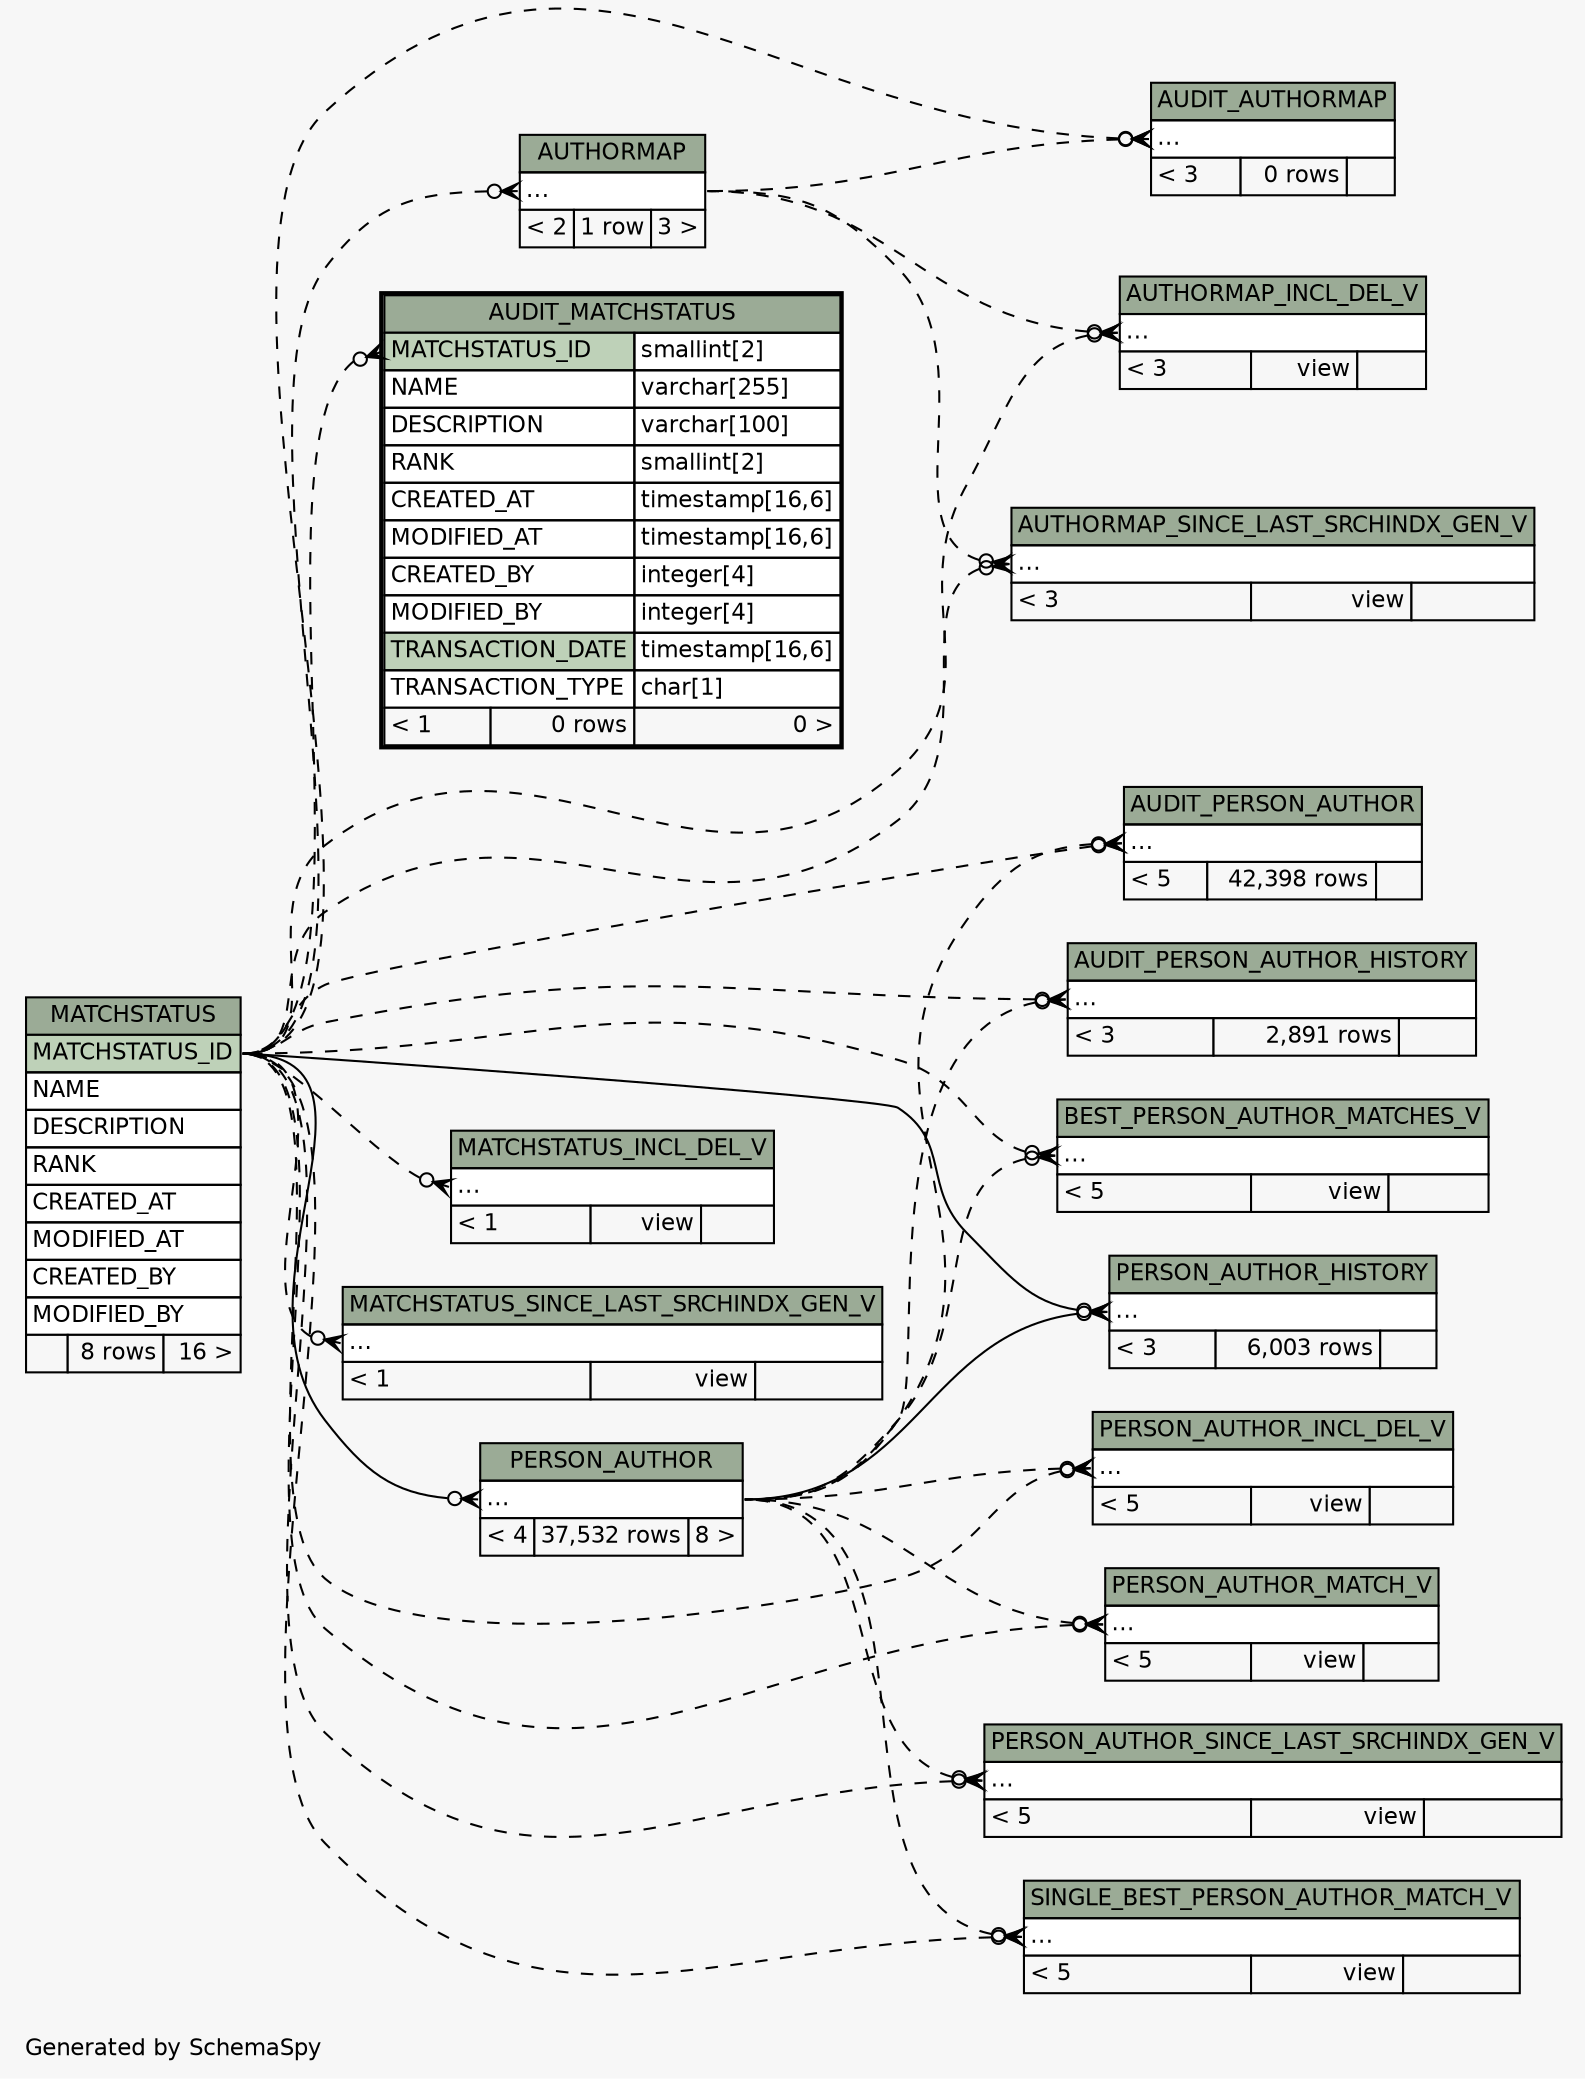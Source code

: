 // dot 2.38.0 on Windows 10 10.0
// SchemaSpy rev Unknown
digraph "impliedTwoDegreesRelationshipsDiagram" {
  graph [
    rankdir="RL"
    bgcolor="#f7f7f7"
    label="\nGenerated by SchemaSpy"
    labeljust="l"
    nodesep="0.18"
    ranksep="0.46"
    fontname="Helvetica"
    fontsize="11"
  ];
  node [
    fontname="Helvetica"
    fontsize="11"
    shape="plaintext"
  ];
  edge [
    arrowsize="0.8"
  ];
  "AUDIT_AUTHORMAP":"elipses":w -> "AUTHORMAP":"elipses":e [arrowhead=none dir=back arrowtail=crowodot style=dashed];
  "AUDIT_AUTHORMAP":"elipses":w -> "MATCHSTATUS":"MATCHSTATUS_ID":e [arrowhead=none dir=back arrowtail=crowodot style=dashed];
  "AUDIT_MATCHSTATUS":"MATCHSTATUS_ID":w -> "MATCHSTATUS":"MATCHSTATUS_ID":e [arrowhead=none dir=back arrowtail=crowodot style=dashed];
  "AUDIT_PERSON_AUTHOR":"elipses":w -> "MATCHSTATUS":"MATCHSTATUS_ID":e [arrowhead=none dir=back arrowtail=crowodot style=dashed];
  "AUDIT_PERSON_AUTHOR":"elipses":w -> "PERSON_AUTHOR":"elipses":e [arrowhead=none dir=back arrowtail=crowodot style=dashed];
  "AUDIT_PERSON_AUTHOR_HISTORY":"elipses":w -> "MATCHSTATUS":"MATCHSTATUS_ID":e [arrowhead=none dir=back arrowtail=crowodot style=dashed];
  "AUDIT_PERSON_AUTHOR_HISTORY":"elipses":w -> "PERSON_AUTHOR":"elipses":e [arrowhead=none dir=back arrowtail=crowodot style=dashed];
  "AUTHORMAP":"elipses":w -> "MATCHSTATUS":"MATCHSTATUS_ID":e [arrowhead=none dir=back arrowtail=crowodot style=dashed];
  "AUTHORMAP_INCL_DEL_V":"elipses":w -> "AUTHORMAP":"elipses":e [arrowhead=none dir=back arrowtail=crowodot style=dashed];
  "AUTHORMAP_INCL_DEL_V":"elipses":w -> "MATCHSTATUS":"MATCHSTATUS_ID":e [arrowhead=none dir=back arrowtail=crowodot style=dashed];
  "AUTHORMAP_SINCE_LAST_SRCHINDX_GEN_V":"elipses":w -> "AUTHORMAP":"elipses":e [arrowhead=none dir=back arrowtail=crowodot style=dashed];
  "AUTHORMAP_SINCE_LAST_SRCHINDX_GEN_V":"elipses":w -> "MATCHSTATUS":"MATCHSTATUS_ID":e [arrowhead=none dir=back arrowtail=crowodot style=dashed];
  "BEST_PERSON_AUTHOR_MATCHES_V":"elipses":w -> "MATCHSTATUS":"MATCHSTATUS_ID":e [arrowhead=none dir=back arrowtail=crowodot style=dashed];
  "BEST_PERSON_AUTHOR_MATCHES_V":"elipses":w -> "PERSON_AUTHOR":"elipses":e [arrowhead=none dir=back arrowtail=crowodot style=dashed];
  "MATCHSTATUS_INCL_DEL_V":"elipses":w -> "MATCHSTATUS":"MATCHSTATUS_ID":e [arrowhead=none dir=back arrowtail=crowodot style=dashed];
  "MATCHSTATUS_SINCE_LAST_SRCHINDX_GEN_V":"elipses":w -> "MATCHSTATUS":"MATCHSTATUS_ID":e [arrowhead=none dir=back arrowtail=crowodot style=dashed];
  "PERSON_AUTHOR":"elipses":w -> "MATCHSTATUS":"MATCHSTATUS_ID":e [arrowhead=none dir=back arrowtail=crowodot];
  "PERSON_AUTHOR_HISTORY":"elipses":w -> "MATCHSTATUS":"MATCHSTATUS_ID":e [arrowhead=none dir=back arrowtail=crowodot];
  "PERSON_AUTHOR_HISTORY":"elipses":w -> "PERSON_AUTHOR":"elipses":e [arrowhead=none dir=back arrowtail=crowodot];
  "PERSON_AUTHOR_INCL_DEL_V":"elipses":w -> "MATCHSTATUS":"MATCHSTATUS_ID":e [arrowhead=none dir=back arrowtail=crowodot style=dashed];
  "PERSON_AUTHOR_INCL_DEL_V":"elipses":w -> "PERSON_AUTHOR":"elipses":e [arrowhead=none dir=back arrowtail=crowodot style=dashed];
  "PERSON_AUTHOR_MATCH_V":"elipses":w -> "MATCHSTATUS":"MATCHSTATUS_ID":e [arrowhead=none dir=back arrowtail=crowodot style=dashed];
  "PERSON_AUTHOR_MATCH_V":"elipses":w -> "PERSON_AUTHOR":"elipses":e [arrowhead=none dir=back arrowtail=crowodot style=dashed];
  "PERSON_AUTHOR_SINCE_LAST_SRCHINDX_GEN_V":"elipses":w -> "MATCHSTATUS":"MATCHSTATUS_ID":e [arrowhead=none dir=back arrowtail=crowodot style=dashed];
  "PERSON_AUTHOR_SINCE_LAST_SRCHINDX_GEN_V":"elipses":w -> "PERSON_AUTHOR":"elipses":e [arrowhead=none dir=back arrowtail=crowodot style=dashed];
  "SINGLE_BEST_PERSON_AUTHOR_MATCH_V":"elipses":w -> "MATCHSTATUS":"MATCHSTATUS_ID":e [arrowhead=none dir=back arrowtail=crowodot style=dashed];
  "SINGLE_BEST_PERSON_AUTHOR_MATCH_V":"elipses":w -> "PERSON_AUTHOR":"elipses":e [arrowhead=none dir=back arrowtail=crowodot style=dashed];
  "AUDIT_AUTHORMAP" [
    label=<
    <TABLE BORDER="0" CELLBORDER="1" CELLSPACING="0" BGCOLOR="#ffffff">
      <TR><TD COLSPAN="3" BGCOLOR="#9bab96" ALIGN="CENTER">AUDIT_AUTHORMAP</TD></TR>
      <TR><TD PORT="elipses" COLSPAN="3" ALIGN="LEFT">...</TD></TR>
      <TR><TD ALIGN="LEFT" BGCOLOR="#f7f7f7">&lt; 3</TD><TD ALIGN="RIGHT" BGCOLOR="#f7f7f7">0 rows</TD><TD ALIGN="RIGHT" BGCOLOR="#f7f7f7">  </TD></TR>
    </TABLE>>
    URL="AUDIT_AUTHORMAP.html"
    tooltip="AUDIT_AUTHORMAP"
  ];
  "AUDIT_MATCHSTATUS" [
    label=<
    <TABLE BORDER="2" CELLBORDER="1" CELLSPACING="0" BGCOLOR="#ffffff">
      <TR><TD COLSPAN="3" BGCOLOR="#9bab96" ALIGN="CENTER">AUDIT_MATCHSTATUS</TD></TR>
      <TR><TD PORT="MATCHSTATUS_ID" COLSPAN="2" BGCOLOR="#bed1b8" ALIGN="LEFT">MATCHSTATUS_ID</TD><TD PORT="MATCHSTATUS_ID.type" ALIGN="LEFT">smallint[2]</TD></TR>
      <TR><TD PORT="NAME" COLSPAN="2" ALIGN="LEFT">NAME</TD><TD PORT="NAME.type" ALIGN="LEFT">varchar[255]</TD></TR>
      <TR><TD PORT="DESCRIPTION" COLSPAN="2" ALIGN="LEFT">DESCRIPTION</TD><TD PORT="DESCRIPTION.type" ALIGN="LEFT">varchar[100]</TD></TR>
      <TR><TD PORT="RANK" COLSPAN="2" ALIGN="LEFT">RANK</TD><TD PORT="RANK.type" ALIGN="LEFT">smallint[2]</TD></TR>
      <TR><TD PORT="CREATED_AT" COLSPAN="2" ALIGN="LEFT">CREATED_AT</TD><TD PORT="CREATED_AT.type" ALIGN="LEFT">timestamp[16,6]</TD></TR>
      <TR><TD PORT="MODIFIED_AT" COLSPAN="2" ALIGN="LEFT">MODIFIED_AT</TD><TD PORT="MODIFIED_AT.type" ALIGN="LEFT">timestamp[16,6]</TD></TR>
      <TR><TD PORT="CREATED_BY" COLSPAN="2" ALIGN="LEFT">CREATED_BY</TD><TD PORT="CREATED_BY.type" ALIGN="LEFT">integer[4]</TD></TR>
      <TR><TD PORT="MODIFIED_BY" COLSPAN="2" ALIGN="LEFT">MODIFIED_BY</TD><TD PORT="MODIFIED_BY.type" ALIGN="LEFT">integer[4]</TD></TR>
      <TR><TD PORT="TRANSACTION_DATE" COLSPAN="2" BGCOLOR="#bed1b8" ALIGN="LEFT">TRANSACTION_DATE</TD><TD PORT="TRANSACTION_DATE.type" ALIGN="LEFT">timestamp[16,6]</TD></TR>
      <TR><TD PORT="TRANSACTION_TYPE" COLSPAN="2" ALIGN="LEFT">TRANSACTION_TYPE</TD><TD PORT="TRANSACTION_TYPE.type" ALIGN="LEFT">char[1]</TD></TR>
      <TR><TD ALIGN="LEFT" BGCOLOR="#f7f7f7">&lt; 1</TD><TD ALIGN="RIGHT" BGCOLOR="#f7f7f7">0 rows</TD><TD ALIGN="RIGHT" BGCOLOR="#f7f7f7">0 &gt;</TD></TR>
    </TABLE>>
    URL="AUDIT_MATCHSTATUS.html"
    tooltip="AUDIT_MATCHSTATUS"
  ];
  "AUDIT_PERSON_AUTHOR" [
    label=<
    <TABLE BORDER="0" CELLBORDER="1" CELLSPACING="0" BGCOLOR="#ffffff">
      <TR><TD COLSPAN="3" BGCOLOR="#9bab96" ALIGN="CENTER">AUDIT_PERSON_AUTHOR</TD></TR>
      <TR><TD PORT="elipses" COLSPAN="3" ALIGN="LEFT">...</TD></TR>
      <TR><TD ALIGN="LEFT" BGCOLOR="#f7f7f7">&lt; 5</TD><TD ALIGN="RIGHT" BGCOLOR="#f7f7f7">42,398 rows</TD><TD ALIGN="RIGHT" BGCOLOR="#f7f7f7">  </TD></TR>
    </TABLE>>
    URL="AUDIT_PERSON_AUTHOR.html"
    tooltip="AUDIT_PERSON_AUTHOR"
  ];
  "AUDIT_PERSON_AUTHOR_HISTORY" [
    label=<
    <TABLE BORDER="0" CELLBORDER="1" CELLSPACING="0" BGCOLOR="#ffffff">
      <TR><TD COLSPAN="3" BGCOLOR="#9bab96" ALIGN="CENTER">AUDIT_PERSON_AUTHOR_HISTORY</TD></TR>
      <TR><TD PORT="elipses" COLSPAN="3" ALIGN="LEFT">...</TD></TR>
      <TR><TD ALIGN="LEFT" BGCOLOR="#f7f7f7">&lt; 3</TD><TD ALIGN="RIGHT" BGCOLOR="#f7f7f7">2,891 rows</TD><TD ALIGN="RIGHT" BGCOLOR="#f7f7f7">  </TD></TR>
    </TABLE>>
    URL="AUDIT_PERSON_AUTHOR_HISTORY.html"
    tooltip="AUDIT_PERSON_AUTHOR_HISTORY"
  ];
  "AUTHORMAP" [
    label=<
    <TABLE BORDER="0" CELLBORDER="1" CELLSPACING="0" BGCOLOR="#ffffff">
      <TR><TD COLSPAN="3" BGCOLOR="#9bab96" ALIGN="CENTER">AUTHORMAP</TD></TR>
      <TR><TD PORT="elipses" COLSPAN="3" ALIGN="LEFT">...</TD></TR>
      <TR><TD ALIGN="LEFT" BGCOLOR="#f7f7f7">&lt; 2</TD><TD ALIGN="RIGHT" BGCOLOR="#f7f7f7">1 row</TD><TD ALIGN="RIGHT" BGCOLOR="#f7f7f7">3 &gt;</TD></TR>
    </TABLE>>
    URL="AUTHORMAP.html"
    tooltip="AUTHORMAP"
  ];
  "AUTHORMAP_INCL_DEL_V" [
    label=<
    <TABLE BORDER="0" CELLBORDER="1" CELLSPACING="0" BGCOLOR="#ffffff">
      <TR><TD COLSPAN="3" BGCOLOR="#9bab96" ALIGN="CENTER">AUTHORMAP_INCL_DEL_V</TD></TR>
      <TR><TD PORT="elipses" COLSPAN="3" ALIGN="LEFT">...</TD></TR>
      <TR><TD ALIGN="LEFT" BGCOLOR="#f7f7f7">&lt; 3</TD><TD ALIGN="RIGHT" BGCOLOR="#f7f7f7">view</TD><TD ALIGN="RIGHT" BGCOLOR="#f7f7f7">  </TD></TR>
    </TABLE>>
    URL="AUTHORMAP_INCL_DEL_V.html"
    tooltip="AUTHORMAP_INCL_DEL_V"
  ];
  "AUTHORMAP_SINCE_LAST_SRCHINDX_GEN_V" [
    label=<
    <TABLE BORDER="0" CELLBORDER="1" CELLSPACING="0" BGCOLOR="#ffffff">
      <TR><TD COLSPAN="3" BGCOLOR="#9bab96" ALIGN="CENTER">AUTHORMAP_SINCE_LAST_SRCHINDX_GEN_V</TD></TR>
      <TR><TD PORT="elipses" COLSPAN="3" ALIGN="LEFT">...</TD></TR>
      <TR><TD ALIGN="LEFT" BGCOLOR="#f7f7f7">&lt; 3</TD><TD ALIGN="RIGHT" BGCOLOR="#f7f7f7">view</TD><TD ALIGN="RIGHT" BGCOLOR="#f7f7f7">  </TD></TR>
    </TABLE>>
    URL="AUTHORMAP_SINCE_LAST_SRCHINDX_GEN_V.html"
    tooltip="AUTHORMAP_SINCE_LAST_SRCHINDX_GEN_V"
  ];
  "BEST_PERSON_AUTHOR_MATCHES_V" [
    label=<
    <TABLE BORDER="0" CELLBORDER="1" CELLSPACING="0" BGCOLOR="#ffffff">
      <TR><TD COLSPAN="3" BGCOLOR="#9bab96" ALIGN="CENTER">BEST_PERSON_AUTHOR_MATCHES_V</TD></TR>
      <TR><TD PORT="elipses" COLSPAN="3" ALIGN="LEFT">...</TD></TR>
      <TR><TD ALIGN="LEFT" BGCOLOR="#f7f7f7">&lt; 5</TD><TD ALIGN="RIGHT" BGCOLOR="#f7f7f7">view</TD><TD ALIGN="RIGHT" BGCOLOR="#f7f7f7">  </TD></TR>
    </TABLE>>
    URL="BEST_PERSON_AUTHOR_MATCHES_V.html"
    tooltip="BEST_PERSON_AUTHOR_MATCHES_V"
  ];
  "MATCHSTATUS" [
    label=<
    <TABLE BORDER="0" CELLBORDER="1" CELLSPACING="0" BGCOLOR="#ffffff">
      <TR><TD COLSPAN="3" BGCOLOR="#9bab96" ALIGN="CENTER">MATCHSTATUS</TD></TR>
      <TR><TD PORT="MATCHSTATUS_ID" COLSPAN="3" BGCOLOR="#bed1b8" ALIGN="LEFT">MATCHSTATUS_ID</TD></TR>
      <TR><TD PORT="NAME" COLSPAN="3" ALIGN="LEFT">NAME</TD></TR>
      <TR><TD PORT="DESCRIPTION" COLSPAN="3" ALIGN="LEFT">DESCRIPTION</TD></TR>
      <TR><TD PORT="RANK" COLSPAN="3" ALIGN="LEFT">RANK</TD></TR>
      <TR><TD PORT="CREATED_AT" COLSPAN="3" ALIGN="LEFT">CREATED_AT</TD></TR>
      <TR><TD PORT="MODIFIED_AT" COLSPAN="3" ALIGN="LEFT">MODIFIED_AT</TD></TR>
      <TR><TD PORT="CREATED_BY" COLSPAN="3" ALIGN="LEFT">CREATED_BY</TD></TR>
      <TR><TD PORT="MODIFIED_BY" COLSPAN="3" ALIGN="LEFT">MODIFIED_BY</TD></TR>
      <TR><TD ALIGN="LEFT" BGCOLOR="#f7f7f7">  </TD><TD ALIGN="RIGHT" BGCOLOR="#f7f7f7">8 rows</TD><TD ALIGN="RIGHT" BGCOLOR="#f7f7f7">16 &gt;</TD></TR>
    </TABLE>>
    URL="MATCHSTATUS.html"
    tooltip="MATCHSTATUS"
  ];
  "MATCHSTATUS_INCL_DEL_V" [
    label=<
    <TABLE BORDER="0" CELLBORDER="1" CELLSPACING="0" BGCOLOR="#ffffff">
      <TR><TD COLSPAN="3" BGCOLOR="#9bab96" ALIGN="CENTER">MATCHSTATUS_INCL_DEL_V</TD></TR>
      <TR><TD PORT="elipses" COLSPAN="3" ALIGN="LEFT">...</TD></TR>
      <TR><TD ALIGN="LEFT" BGCOLOR="#f7f7f7">&lt; 1</TD><TD ALIGN="RIGHT" BGCOLOR="#f7f7f7">view</TD><TD ALIGN="RIGHT" BGCOLOR="#f7f7f7">  </TD></TR>
    </TABLE>>
    URL="MATCHSTATUS_INCL_DEL_V.html"
    tooltip="MATCHSTATUS_INCL_DEL_V"
  ];
  "MATCHSTATUS_SINCE_LAST_SRCHINDX_GEN_V" [
    label=<
    <TABLE BORDER="0" CELLBORDER="1" CELLSPACING="0" BGCOLOR="#ffffff">
      <TR><TD COLSPAN="3" BGCOLOR="#9bab96" ALIGN="CENTER">MATCHSTATUS_SINCE_LAST_SRCHINDX_GEN_V</TD></TR>
      <TR><TD PORT="elipses" COLSPAN="3" ALIGN="LEFT">...</TD></TR>
      <TR><TD ALIGN="LEFT" BGCOLOR="#f7f7f7">&lt; 1</TD><TD ALIGN="RIGHT" BGCOLOR="#f7f7f7">view</TD><TD ALIGN="RIGHT" BGCOLOR="#f7f7f7">  </TD></TR>
    </TABLE>>
    URL="MATCHSTATUS_SINCE_LAST_SRCHINDX_GEN_V.html"
    tooltip="MATCHSTATUS_SINCE_LAST_SRCHINDX_GEN_V"
  ];
  "PERSON_AUTHOR" [
    label=<
    <TABLE BORDER="0" CELLBORDER="1" CELLSPACING="0" BGCOLOR="#ffffff">
      <TR><TD COLSPAN="3" BGCOLOR="#9bab96" ALIGN="CENTER">PERSON_AUTHOR</TD></TR>
      <TR><TD PORT="elipses" COLSPAN="3" ALIGN="LEFT">...</TD></TR>
      <TR><TD ALIGN="LEFT" BGCOLOR="#f7f7f7">&lt; 4</TD><TD ALIGN="RIGHT" BGCOLOR="#f7f7f7">37,532 rows</TD><TD ALIGN="RIGHT" BGCOLOR="#f7f7f7">8 &gt;</TD></TR>
    </TABLE>>
    URL="PERSON_AUTHOR.html"
    tooltip="PERSON_AUTHOR"
  ];
  "PERSON_AUTHOR_HISTORY" [
    label=<
    <TABLE BORDER="0" CELLBORDER="1" CELLSPACING="0" BGCOLOR="#ffffff">
      <TR><TD COLSPAN="3" BGCOLOR="#9bab96" ALIGN="CENTER">PERSON_AUTHOR_HISTORY</TD></TR>
      <TR><TD PORT="elipses" COLSPAN="3" ALIGN="LEFT">...</TD></TR>
      <TR><TD ALIGN="LEFT" BGCOLOR="#f7f7f7">&lt; 3</TD><TD ALIGN="RIGHT" BGCOLOR="#f7f7f7">6,003 rows</TD><TD ALIGN="RIGHT" BGCOLOR="#f7f7f7">  </TD></TR>
    </TABLE>>
    URL="PERSON_AUTHOR_HISTORY.html"
    tooltip="PERSON_AUTHOR_HISTORY"
  ];
  "PERSON_AUTHOR_INCL_DEL_V" [
    label=<
    <TABLE BORDER="0" CELLBORDER="1" CELLSPACING="0" BGCOLOR="#ffffff">
      <TR><TD COLSPAN="3" BGCOLOR="#9bab96" ALIGN="CENTER">PERSON_AUTHOR_INCL_DEL_V</TD></TR>
      <TR><TD PORT="elipses" COLSPAN="3" ALIGN="LEFT">...</TD></TR>
      <TR><TD ALIGN="LEFT" BGCOLOR="#f7f7f7">&lt; 5</TD><TD ALIGN="RIGHT" BGCOLOR="#f7f7f7">view</TD><TD ALIGN="RIGHT" BGCOLOR="#f7f7f7">  </TD></TR>
    </TABLE>>
    URL="PERSON_AUTHOR_INCL_DEL_V.html"
    tooltip="PERSON_AUTHOR_INCL_DEL_V"
  ];
  "PERSON_AUTHOR_MATCH_V" [
    label=<
    <TABLE BORDER="0" CELLBORDER="1" CELLSPACING="0" BGCOLOR="#ffffff">
      <TR><TD COLSPAN="3" BGCOLOR="#9bab96" ALIGN="CENTER">PERSON_AUTHOR_MATCH_V</TD></TR>
      <TR><TD PORT="elipses" COLSPAN="3" ALIGN="LEFT">...</TD></TR>
      <TR><TD ALIGN="LEFT" BGCOLOR="#f7f7f7">&lt; 5</TD><TD ALIGN="RIGHT" BGCOLOR="#f7f7f7">view</TD><TD ALIGN="RIGHT" BGCOLOR="#f7f7f7">  </TD></TR>
    </TABLE>>
    URL="PERSON_AUTHOR_MATCH_V.html"
    tooltip="PERSON_AUTHOR_MATCH_V"
  ];
  "PERSON_AUTHOR_SINCE_LAST_SRCHINDX_GEN_V" [
    label=<
    <TABLE BORDER="0" CELLBORDER="1" CELLSPACING="0" BGCOLOR="#ffffff">
      <TR><TD COLSPAN="3" BGCOLOR="#9bab96" ALIGN="CENTER">PERSON_AUTHOR_SINCE_LAST_SRCHINDX_GEN_V</TD></TR>
      <TR><TD PORT="elipses" COLSPAN="3" ALIGN="LEFT">...</TD></TR>
      <TR><TD ALIGN="LEFT" BGCOLOR="#f7f7f7">&lt; 5</TD><TD ALIGN="RIGHT" BGCOLOR="#f7f7f7">view</TD><TD ALIGN="RIGHT" BGCOLOR="#f7f7f7">  </TD></TR>
    </TABLE>>
    URL="PERSON_AUTHOR_SINCE_LAST_SRCHINDX_GEN_V.html"
    tooltip="PERSON_AUTHOR_SINCE_LAST_SRCHINDX_GEN_V"
  ];
  "SINGLE_BEST_PERSON_AUTHOR_MATCH_V" [
    label=<
    <TABLE BORDER="0" CELLBORDER="1" CELLSPACING="0" BGCOLOR="#ffffff">
      <TR><TD COLSPAN="3" BGCOLOR="#9bab96" ALIGN="CENTER">SINGLE_BEST_PERSON_AUTHOR_MATCH_V</TD></TR>
      <TR><TD PORT="elipses" COLSPAN="3" ALIGN="LEFT">...</TD></TR>
      <TR><TD ALIGN="LEFT" BGCOLOR="#f7f7f7">&lt; 5</TD><TD ALIGN="RIGHT" BGCOLOR="#f7f7f7">view</TD><TD ALIGN="RIGHT" BGCOLOR="#f7f7f7">  </TD></TR>
    </TABLE>>
    URL="SINGLE_BEST_PERSON_AUTHOR_MATCH_V.html"
    tooltip="SINGLE_BEST_PERSON_AUTHOR_MATCH_V"
  ];
}
